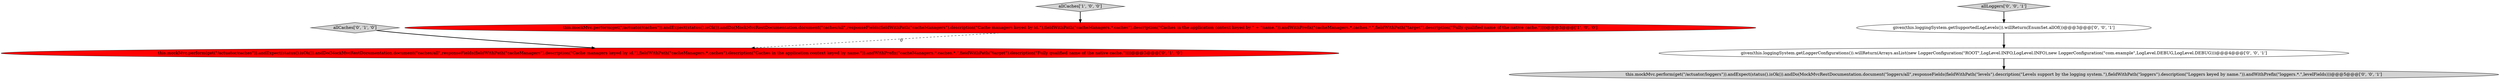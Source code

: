 digraph {
0 [style = filled, label = "this.mockMvc.perform(get(\"/actuator/caches\")).andExpect(status().isOk()).andDo(MockMvcRestDocumentation.document(\"caches/all\",responseFields(fieldWithPath(\"cacheManagers\").description(\"Cache managers keyed by id.\"),fieldWithPath(\"cacheManagers.*.caches\").description(\"Caches in the application context keyed by \" + \"name.\")).andWithPrefix(\"cacheManagers.*.caches.*.\",fieldWithPath(\"target\").description(\"Fully qualified name of the native cache.\"))))@@@3@@@['1', '0', '0']", fillcolor = red, shape = ellipse image = "AAA1AAABBB1BBB"];
6 [style = filled, label = "given(this.loggingSystem.getSupportedLogLevels()).willReturn(EnumSet.allOf())@@@3@@@['0', '0', '1']", fillcolor = white, shape = ellipse image = "AAA0AAABBB3BBB"];
4 [style = filled, label = "given(this.loggingSystem.getLoggerConfigurations()).willReturn(Arrays.asList(new LoggerConfiguration(\"ROOT\",LogLevel.INFO,LogLevel.INFO),new LoggerConfiguration(\"com.example\",LogLevel.DEBUG,LogLevel.DEBUG)))@@@4@@@['0', '0', '1']", fillcolor = white, shape = ellipse image = "AAA0AAABBB3BBB"];
5 [style = filled, label = "allLoggers['0', '0', '1']", fillcolor = lightgray, shape = diamond image = "AAA0AAABBB3BBB"];
2 [style = filled, label = "allCaches['0', '1', '0']", fillcolor = lightgray, shape = diamond image = "AAA0AAABBB2BBB"];
7 [style = filled, label = "this.mockMvc.perform(get(\"/actuator/loggers\")).andExpect(status().isOk()).andDo(MockMvcRestDocumentation.document(\"loggers/all\",responseFields(fieldWithPath(\"levels\").description(\"Levels support by the logging system.\"),fieldWithPath(\"loggers\").description(\"Loggers keyed by name.\")).andWithPrefix(\"loggers.*.\",levelFields)))@@@5@@@['0', '0', '1']", fillcolor = lightgray, shape = ellipse image = "AAA0AAABBB3BBB"];
3 [style = filled, label = "this.mockMvc.perform(get(\"/actuator/caches\")).andExpect(status().isOk()).andDo(MockMvcRestDocumentation.document(\"caches/all\",responseFields(fieldWithPath(\"cacheManagers\").description(\"Cache managers keyed by id.\"),fieldWithPath(\"cacheManagers.*.caches\").description(\"Caches in the application context keyed by name.\")).andWithPrefix(\"cacheManagers.*.caches.*.\",fieldWithPath(\"target\").description(\"Fully qualified name of the native cache.\"))))@@@3@@@['0', '1', '0']", fillcolor = red, shape = ellipse image = "AAA1AAABBB2BBB"];
1 [style = filled, label = "allCaches['1', '0', '0']", fillcolor = lightgray, shape = diamond image = "AAA0AAABBB1BBB"];
6->4 [style = bold, label=""];
0->3 [style = dashed, label="0"];
1->0 [style = bold, label=""];
5->6 [style = bold, label=""];
4->7 [style = bold, label=""];
2->3 [style = bold, label=""];
}
